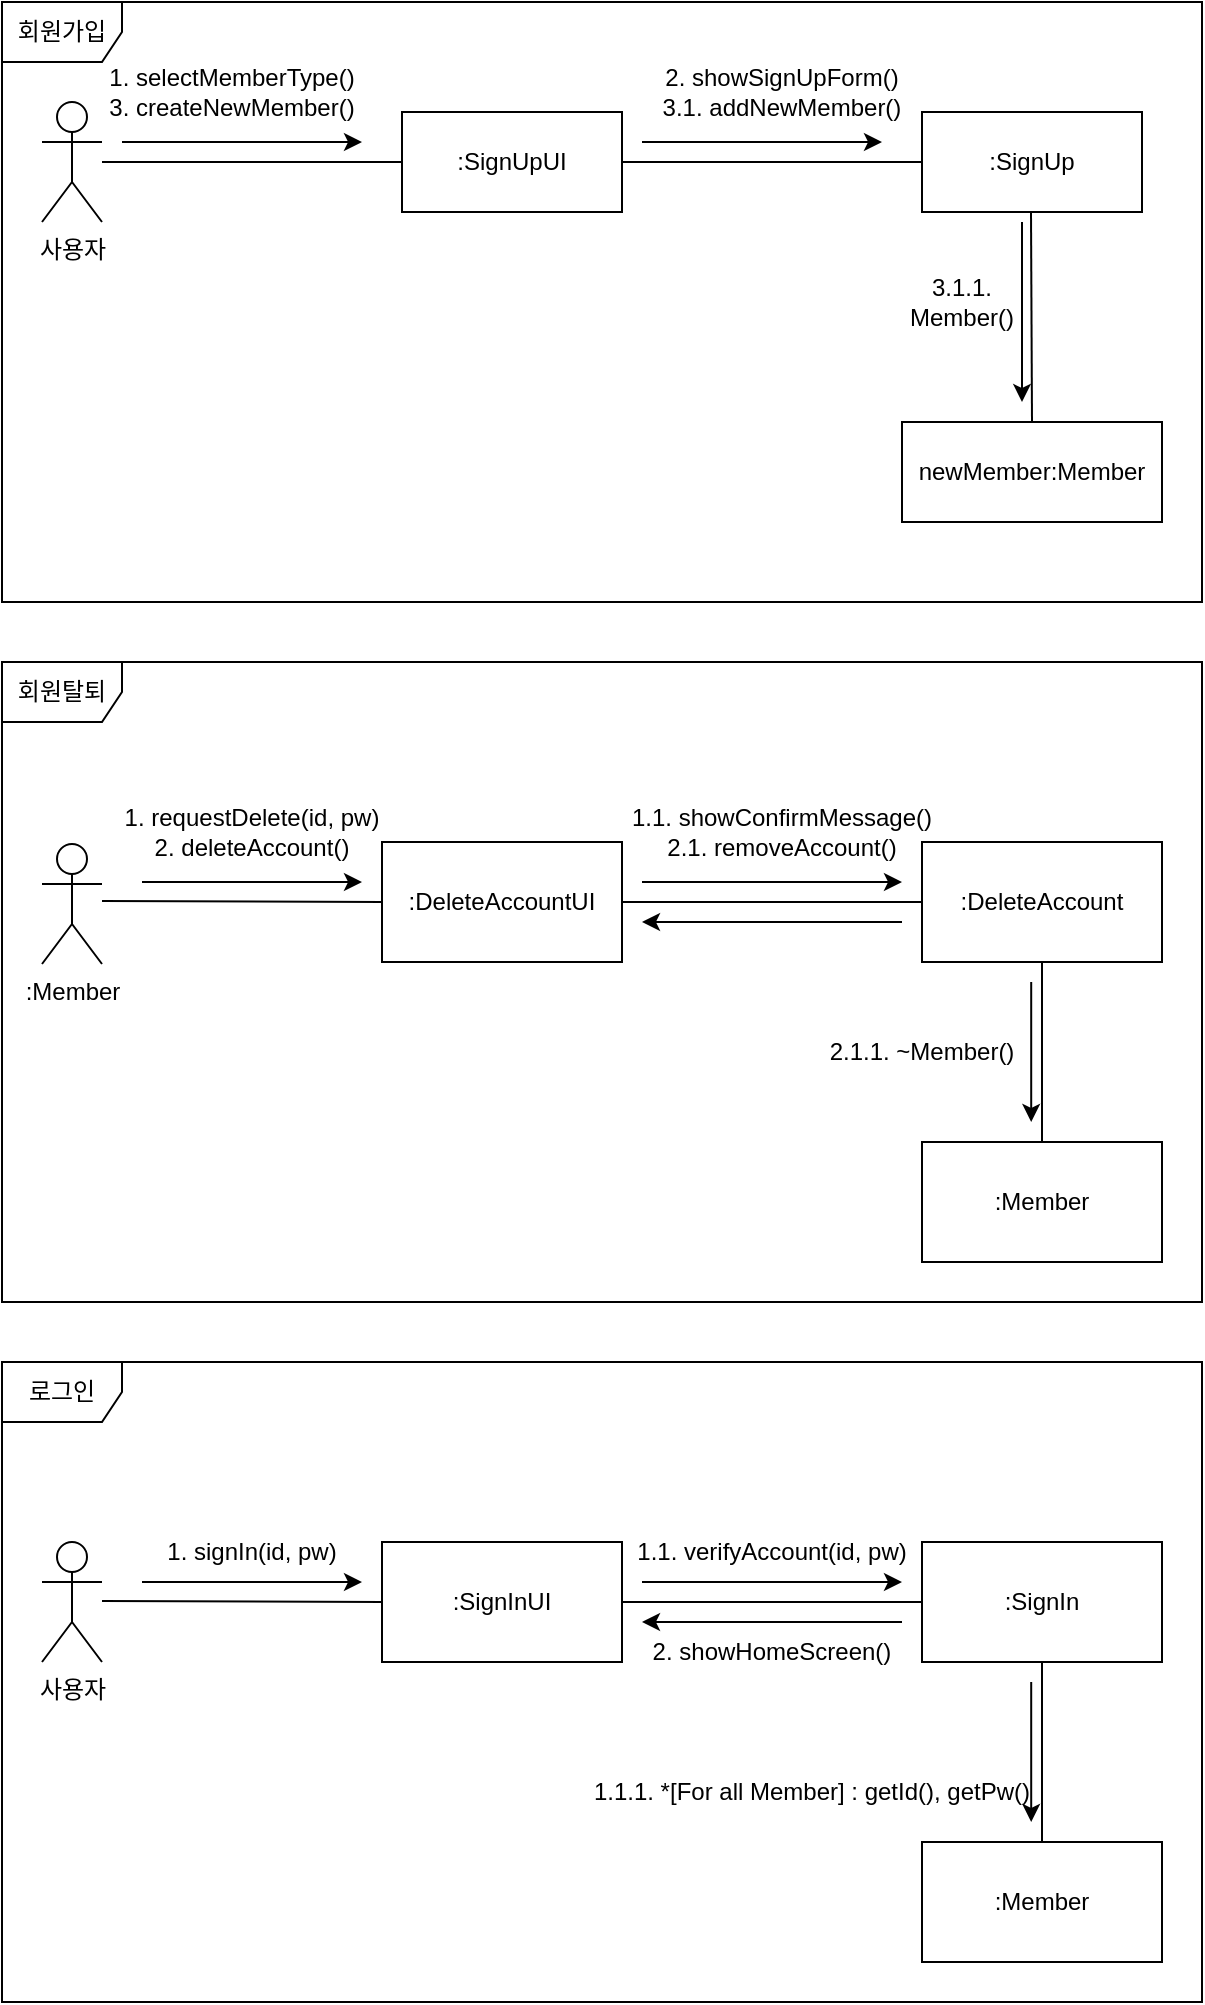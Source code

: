 <mxfile version="21.2.8" type="device" pages="3">
  <diagram name="cd-1" id="mp7kEBU_f_HY3jRFhSS2">
    <mxGraphModel dx="661" dy="702" grid="1" gridSize="10" guides="1" tooltips="1" connect="1" arrows="1" fold="1" page="1" pageScale="1" pageWidth="850" pageHeight="1100" math="0" shadow="0">
      <root>
        <mxCell id="0" />
        <mxCell id="1" parent="0" />
        <mxCell id="x7YrEeYMQ8s5IJfI4IxA-1" value="사용자" style="shape=umlActor;verticalLabelPosition=bottom;verticalAlign=top;html=1;outlineConnect=0;" parent="1" vertex="1">
          <mxGeometry x="100" y="810" width="30" height="60" as="geometry" />
        </mxCell>
        <mxCell id="vqhhumunK9ufTBRM4oUW-1" value=":SignInUI" style="rounded=0;whiteSpace=wrap;html=1;" vertex="1" parent="1">
          <mxGeometry x="270" y="810" width="120" height="60" as="geometry" />
        </mxCell>
        <mxCell id="vqhhumunK9ufTBRM4oUW-2" value=":SignIn" style="rounded=0;whiteSpace=wrap;html=1;" vertex="1" parent="1">
          <mxGeometry x="540" y="810" width="120" height="60" as="geometry" />
        </mxCell>
        <mxCell id="vqhhumunK9ufTBRM4oUW-3" value=":Member" style="rounded=0;whiteSpace=wrap;html=1;" vertex="1" parent="1">
          <mxGeometry x="540" y="960" width="120" height="60" as="geometry" />
        </mxCell>
        <mxCell id="vqhhumunK9ufTBRM4oUW-4" value="" style="endArrow=none;html=1;rounded=0;entryX=0;entryY=0.5;entryDx=0;entryDy=0;" edge="1" parent="1" target="vqhhumunK9ufTBRM4oUW-1">
          <mxGeometry width="50" height="50" relative="1" as="geometry">
            <mxPoint x="130" y="839.5" as="sourcePoint" />
            <mxPoint x="290" y="830" as="targetPoint" />
          </mxGeometry>
        </mxCell>
        <mxCell id="vqhhumunK9ufTBRM4oUW-5" value="" style="endArrow=none;html=1;rounded=0;entryX=0;entryY=0.5;entryDx=0;entryDy=0;exitX=1;exitY=0.5;exitDx=0;exitDy=0;" edge="1" parent="1" source="vqhhumunK9ufTBRM4oUW-1" target="vqhhumunK9ufTBRM4oUW-2">
          <mxGeometry width="50" height="50" relative="1" as="geometry">
            <mxPoint x="420" y="839.5" as="sourcePoint" />
            <mxPoint x="590" y="840" as="targetPoint" />
          </mxGeometry>
        </mxCell>
        <mxCell id="vqhhumunK9ufTBRM4oUW-6" value="" style="endArrow=none;html=1;rounded=0;exitX=0.5;exitY=0;exitDx=0;exitDy=0;entryX=0.5;entryY=1;entryDx=0;entryDy=0;" edge="1" parent="1" source="vqhhumunK9ufTBRM4oUW-3" target="vqhhumunK9ufTBRM4oUW-2">
          <mxGeometry width="50" height="50" relative="1" as="geometry">
            <mxPoint x="610" y="920" as="sourcePoint" />
            <mxPoint x="660" y="870" as="targetPoint" />
          </mxGeometry>
        </mxCell>
        <mxCell id="vqhhumunK9ufTBRM4oUW-7" value="" style="endArrow=classic;html=1;rounded=0;" edge="1" parent="1">
          <mxGeometry width="50" height="50" relative="1" as="geometry">
            <mxPoint x="150" y="830" as="sourcePoint" />
            <mxPoint x="260" y="830" as="targetPoint" />
          </mxGeometry>
        </mxCell>
        <mxCell id="vqhhumunK9ufTBRM4oUW-8" value="" style="endArrow=classic;html=1;rounded=0;" edge="1" parent="1">
          <mxGeometry width="50" height="50" relative="1" as="geometry">
            <mxPoint x="400" y="830" as="sourcePoint" />
            <mxPoint x="530" y="830" as="targetPoint" />
          </mxGeometry>
        </mxCell>
        <mxCell id="vqhhumunK9ufTBRM4oUW-9" value="" style="endArrow=classic;html=1;rounded=0;" edge="1" parent="1">
          <mxGeometry width="50" height="50" relative="1" as="geometry">
            <mxPoint x="530" y="850" as="sourcePoint" />
            <mxPoint x="400" y="850" as="targetPoint" />
          </mxGeometry>
        </mxCell>
        <mxCell id="vqhhumunK9ufTBRM4oUW-10" value="" style="endArrow=classic;html=1;rounded=0;" edge="1" parent="1">
          <mxGeometry width="50" height="50" relative="1" as="geometry">
            <mxPoint x="594.6" y="880" as="sourcePoint" />
            <mxPoint x="594.6" y="950" as="targetPoint" />
          </mxGeometry>
        </mxCell>
        <mxCell id="vqhhumunK9ufTBRM4oUW-11" value="로그인" style="shape=umlFrame;whiteSpace=wrap;html=1;pointerEvents=0;" vertex="1" parent="1">
          <mxGeometry x="80" y="720" width="600" height="320" as="geometry" />
        </mxCell>
        <mxCell id="vqhhumunK9ufTBRM4oUW-12" value="사용자" style="shape=umlActor;verticalLabelPosition=bottom;verticalAlign=top;html=1;" vertex="1" parent="1">
          <mxGeometry x="100" y="90" width="30" height="60" as="geometry" />
        </mxCell>
        <mxCell id="vqhhumunK9ufTBRM4oUW-14" value=":SignUpUI" style="html=1;whiteSpace=wrap;" vertex="1" parent="1">
          <mxGeometry x="280" y="95" width="110" height="50" as="geometry" />
        </mxCell>
        <mxCell id="vqhhumunK9ufTBRM4oUW-15" value=":SignUp" style="html=1;whiteSpace=wrap;" vertex="1" parent="1">
          <mxGeometry x="540" y="95" width="110" height="50" as="geometry" />
        </mxCell>
        <mxCell id="vqhhumunK9ufTBRM4oUW-16" value="newMember:Member" style="html=1;whiteSpace=wrap;" vertex="1" parent="1">
          <mxGeometry x="530" y="250" width="130" height="50" as="geometry" />
        </mxCell>
        <mxCell id="vqhhumunK9ufTBRM4oUW-19" value="" style="endArrow=none;html=1;rounded=0;entryX=0;entryY=0.5;entryDx=0;entryDy=0;" edge="1" parent="1" target="vqhhumunK9ufTBRM4oUW-14">
          <mxGeometry width="50" height="50" relative="1" as="geometry">
            <mxPoint x="130" y="120" as="sourcePoint" />
            <mxPoint x="180" y="70" as="targetPoint" />
          </mxGeometry>
        </mxCell>
        <mxCell id="vqhhumunK9ufTBRM4oUW-20" value="" style="endArrow=none;html=1;rounded=0;entryX=0;entryY=0.5;entryDx=0;entryDy=0;" edge="1" parent="1" target="vqhhumunK9ufTBRM4oUW-15">
          <mxGeometry width="50" height="50" relative="1" as="geometry">
            <mxPoint x="390" y="120" as="sourcePoint" />
            <mxPoint x="440" y="70" as="targetPoint" />
          </mxGeometry>
        </mxCell>
        <mxCell id="vqhhumunK9ufTBRM4oUW-21" value="" style="endArrow=none;html=1;rounded=0;exitX=0.5;exitY=0;exitDx=0;exitDy=0;" edge="1" parent="1" source="vqhhumunK9ufTBRM4oUW-16">
          <mxGeometry width="50" height="50" relative="1" as="geometry">
            <mxPoint x="594.5" y="235" as="sourcePoint" />
            <mxPoint x="594.5" y="145" as="targetPoint" />
          </mxGeometry>
        </mxCell>
        <mxCell id="vqhhumunK9ufTBRM4oUW-24" value="" style="endArrow=classic;html=1;rounded=0;" edge="1" parent="1">
          <mxGeometry width="50" height="50" relative="1" as="geometry">
            <mxPoint x="140" y="110" as="sourcePoint" />
            <mxPoint x="260" y="110" as="targetPoint" />
          </mxGeometry>
        </mxCell>
        <mxCell id="vqhhumunK9ufTBRM4oUW-25" value="" style="endArrow=classic;html=1;rounded=0;" edge="1" parent="1">
          <mxGeometry width="50" height="50" relative="1" as="geometry">
            <mxPoint x="400" y="110" as="sourcePoint" />
            <mxPoint x="520" y="110" as="targetPoint" />
          </mxGeometry>
        </mxCell>
        <mxCell id="vqhhumunK9ufTBRM4oUW-26" value="" style="endArrow=classic;html=1;rounded=0;" edge="1" parent="1">
          <mxGeometry width="50" height="50" relative="1" as="geometry">
            <mxPoint x="590" y="150" as="sourcePoint" />
            <mxPoint x="590" y="240" as="targetPoint" />
          </mxGeometry>
        </mxCell>
        <mxCell id="vqhhumunK9ufTBRM4oUW-27" value="1. selectMemberType()&lt;br&gt;3. createNewMember()" style="text;html=1;strokeColor=none;fillColor=none;align=center;verticalAlign=middle;whiteSpace=wrap;rounded=0;" vertex="1" parent="1">
          <mxGeometry x="130" y="70" width="130" height="30" as="geometry" />
        </mxCell>
        <mxCell id="vqhhumunK9ufTBRM4oUW-29" value="2. showSignUpForm()&lt;br&gt;3.1. addNewMember()" style="text;html=1;strokeColor=none;fillColor=none;align=center;verticalAlign=middle;whiteSpace=wrap;rounded=0;" vertex="1" parent="1">
          <mxGeometry x="380" y="70" width="180" height="30" as="geometry" />
        </mxCell>
        <mxCell id="vqhhumunK9ufTBRM4oUW-31" value="3.1.1. Member()" style="text;html=1;strokeColor=none;fillColor=none;align=center;verticalAlign=middle;whiteSpace=wrap;rounded=0;" vertex="1" parent="1">
          <mxGeometry x="530" y="175" width="60" height="30" as="geometry" />
        </mxCell>
        <mxCell id="vqhhumunK9ufTBRM4oUW-32" value="회원가입" style="shape=umlFrame;whiteSpace=wrap;html=1;pointerEvents=0;" vertex="1" parent="1">
          <mxGeometry x="80" y="40" width="600" height="300" as="geometry" />
        </mxCell>
        <mxCell id="vqhhumunK9ufTBRM4oUW-33" value=":Member" style="shape=umlActor;verticalLabelPosition=bottom;verticalAlign=top;html=1;outlineConnect=0;" vertex="1" parent="1">
          <mxGeometry x="100" y="461" width="30" height="60" as="geometry" />
        </mxCell>
        <mxCell id="vqhhumunK9ufTBRM4oUW-34" value=":DeleteAccountUI" style="rounded=0;whiteSpace=wrap;html=1;" vertex="1" parent="1">
          <mxGeometry x="270" y="460" width="120" height="60" as="geometry" />
        </mxCell>
        <mxCell id="vqhhumunK9ufTBRM4oUW-35" value=":DeleteAccount" style="rounded=0;whiteSpace=wrap;html=1;" vertex="1" parent="1">
          <mxGeometry x="540" y="460" width="120" height="60" as="geometry" />
        </mxCell>
        <mxCell id="vqhhumunK9ufTBRM4oUW-36" value=":Member" style="rounded=0;whiteSpace=wrap;html=1;" vertex="1" parent="1">
          <mxGeometry x="540" y="610" width="120" height="60" as="geometry" />
        </mxCell>
        <mxCell id="vqhhumunK9ufTBRM4oUW-37" value="" style="endArrow=none;html=1;rounded=0;entryX=0;entryY=0.5;entryDx=0;entryDy=0;" edge="1" parent="1" target="vqhhumunK9ufTBRM4oUW-34">
          <mxGeometry width="50" height="50" relative="1" as="geometry">
            <mxPoint x="130" y="489.5" as="sourcePoint" />
            <mxPoint x="290" y="480" as="targetPoint" />
          </mxGeometry>
        </mxCell>
        <mxCell id="vqhhumunK9ufTBRM4oUW-38" value="" style="endArrow=none;html=1;rounded=0;entryX=0;entryY=0.5;entryDx=0;entryDy=0;exitX=1;exitY=0.5;exitDx=0;exitDy=0;" edge="1" parent="1" source="vqhhumunK9ufTBRM4oUW-34" target="vqhhumunK9ufTBRM4oUW-35">
          <mxGeometry width="50" height="50" relative="1" as="geometry">
            <mxPoint x="420" y="489.5" as="sourcePoint" />
            <mxPoint x="590" y="490" as="targetPoint" />
          </mxGeometry>
        </mxCell>
        <mxCell id="vqhhumunK9ufTBRM4oUW-39" value="" style="endArrow=none;html=1;rounded=0;exitX=0.5;exitY=0;exitDx=0;exitDy=0;entryX=0.5;entryY=1;entryDx=0;entryDy=0;" edge="1" parent="1" source="vqhhumunK9ufTBRM4oUW-36" target="vqhhumunK9ufTBRM4oUW-35">
          <mxGeometry width="50" height="50" relative="1" as="geometry">
            <mxPoint x="610" y="570" as="sourcePoint" />
            <mxPoint x="660" y="520" as="targetPoint" />
          </mxGeometry>
        </mxCell>
        <mxCell id="vqhhumunK9ufTBRM4oUW-40" value="" style="endArrow=classic;html=1;rounded=0;" edge="1" parent="1">
          <mxGeometry width="50" height="50" relative="1" as="geometry">
            <mxPoint x="150" y="480" as="sourcePoint" />
            <mxPoint x="260" y="480" as="targetPoint" />
          </mxGeometry>
        </mxCell>
        <mxCell id="vqhhumunK9ufTBRM4oUW-41" value="" style="endArrow=classic;html=1;rounded=0;" edge="1" parent="1">
          <mxGeometry width="50" height="50" relative="1" as="geometry">
            <mxPoint x="400" y="480" as="sourcePoint" />
            <mxPoint x="530" y="480" as="targetPoint" />
          </mxGeometry>
        </mxCell>
        <mxCell id="vqhhumunK9ufTBRM4oUW-42" value="" style="endArrow=classic;html=1;rounded=0;" edge="1" parent="1">
          <mxGeometry width="50" height="50" relative="1" as="geometry">
            <mxPoint x="530" y="500" as="sourcePoint" />
            <mxPoint x="400" y="500" as="targetPoint" />
          </mxGeometry>
        </mxCell>
        <mxCell id="vqhhumunK9ufTBRM4oUW-43" value="" style="endArrow=classic;html=1;rounded=0;" edge="1" parent="1">
          <mxGeometry width="50" height="50" relative="1" as="geometry">
            <mxPoint x="594.6" y="530" as="sourcePoint" />
            <mxPoint x="594.6" y="600" as="targetPoint" />
          </mxGeometry>
        </mxCell>
        <mxCell id="vqhhumunK9ufTBRM4oUW-44" value="회원탈퇴" style="shape=umlFrame;whiteSpace=wrap;html=1;pointerEvents=0;" vertex="1" parent="1">
          <mxGeometry x="80" y="370" width="600" height="320" as="geometry" />
        </mxCell>
        <mxCell id="eeyjSRzWcwsqvVGfKqYl-1" value="1. requestDelete(id, pw)&lt;br&gt;2. deleteAccount()" style="text;html=1;strokeColor=none;fillColor=none;align=center;verticalAlign=middle;whiteSpace=wrap;rounded=0;" vertex="1" parent="1">
          <mxGeometry x="140" y="440" width="130" height="30" as="geometry" />
        </mxCell>
        <mxCell id="eeyjSRzWcwsqvVGfKqYl-2" value="1.1. showConfirmMessage()&lt;br&gt;2.1. removeAccount()" style="text;html=1;strokeColor=none;fillColor=none;align=center;verticalAlign=middle;whiteSpace=wrap;rounded=0;" vertex="1" parent="1">
          <mxGeometry x="390" y="440" width="160" height="30" as="geometry" />
        </mxCell>
        <mxCell id="eeyjSRzWcwsqvVGfKqYl-3" value="2.1.1. ~Member()" style="text;html=1;strokeColor=none;fillColor=none;align=center;verticalAlign=middle;whiteSpace=wrap;rounded=0;" vertex="1" parent="1">
          <mxGeometry x="490" y="550" width="100" height="30" as="geometry" />
        </mxCell>
        <mxCell id="eeyjSRzWcwsqvVGfKqYl-4" value="1. signIn(id, pw)" style="text;html=1;strokeColor=none;fillColor=none;align=center;verticalAlign=middle;whiteSpace=wrap;rounded=0;" vertex="1" parent="1">
          <mxGeometry x="160" y="800" width="90" height="30" as="geometry" />
        </mxCell>
        <mxCell id="eeyjSRzWcwsqvVGfKqYl-7" value="1.1. verifyAccount(id, pw)" style="text;html=1;strokeColor=none;fillColor=none;align=center;verticalAlign=middle;whiteSpace=wrap;rounded=0;" vertex="1" parent="1">
          <mxGeometry x="390" y="800" width="150" height="30" as="geometry" />
        </mxCell>
        <mxCell id="eeyjSRzWcwsqvVGfKqYl-9" value="1.1.1. *[For all Member] : getId(),&amp;nbsp;getPw()" style="text;html=1;strokeColor=none;fillColor=none;align=center;verticalAlign=middle;whiteSpace=wrap;rounded=0;" vertex="1" parent="1">
          <mxGeometry x="370" y="920" width="230" height="30" as="geometry" />
        </mxCell>
        <mxCell id="eeyjSRzWcwsqvVGfKqYl-10" value="2. showHomeScreen()" style="text;html=1;strokeColor=none;fillColor=none;align=center;verticalAlign=middle;whiteSpace=wrap;rounded=0;" vertex="1" parent="1">
          <mxGeometry x="390" y="850" width="150" height="30" as="geometry" />
        </mxCell>
      </root>
    </mxGraphModel>
  </diagram>
  <diagram id="QEE8JB87h5NNfzg9t4cS" name="cd-2">
    <mxGraphModel dx="751" dy="798" grid="1" gridSize="10" guides="1" tooltips="1" connect="1" arrows="1" fold="1" page="1" pageScale="1" pageWidth="850" pageHeight="1100" math="0" shadow="0">
      <root>
        <mxCell id="0" />
        <mxCell id="1" parent="0" />
        <mxCell id="gPK6U9rn6PsHP9oLCfK9-1" value=":Member" style="shape=umlActor;verticalLabelPosition=bottom;verticalAlign=top;html=1;outlineConnect=0;" vertex="1" parent="1">
          <mxGeometry x="100" y="170" width="30" height="60" as="geometry" />
        </mxCell>
        <mxCell id="gPK6U9rn6PsHP9oLCfK9-2" value=":SignOutUI" style="rounded=0;whiteSpace=wrap;html=1;" vertex="1" parent="1">
          <mxGeometry x="270" y="170" width="120" height="60" as="geometry" />
        </mxCell>
        <mxCell id="gPK6U9rn6PsHP9oLCfK9-3" value=":SignOut" style="rounded=0;whiteSpace=wrap;html=1;" vertex="1" parent="1">
          <mxGeometry x="540" y="170" width="120" height="60" as="geometry" />
        </mxCell>
        <mxCell id="gPK6U9rn6PsHP9oLCfK9-5" value="" style="endArrow=none;html=1;rounded=0;entryX=0;entryY=0.5;entryDx=0;entryDy=0;" edge="1" parent="1" target="gPK6U9rn6PsHP9oLCfK9-2">
          <mxGeometry width="50" height="50" relative="1" as="geometry">
            <mxPoint x="130" y="199.5" as="sourcePoint" />
            <mxPoint x="290" y="190" as="targetPoint" />
          </mxGeometry>
        </mxCell>
        <mxCell id="gPK6U9rn6PsHP9oLCfK9-6" value="" style="endArrow=none;html=1;rounded=0;entryX=0;entryY=0.5;entryDx=0;entryDy=0;exitX=1;exitY=0.5;exitDx=0;exitDy=0;" edge="1" parent="1" source="gPK6U9rn6PsHP9oLCfK9-2" target="gPK6U9rn6PsHP9oLCfK9-3">
          <mxGeometry width="50" height="50" relative="1" as="geometry">
            <mxPoint x="420" y="199.5" as="sourcePoint" />
            <mxPoint x="590" y="200" as="targetPoint" />
          </mxGeometry>
        </mxCell>
        <mxCell id="gPK6U9rn6PsHP9oLCfK9-8" value="" style="endArrow=classic;html=1;rounded=0;" edge="1" parent="1">
          <mxGeometry width="50" height="50" relative="1" as="geometry">
            <mxPoint x="150" y="190" as="sourcePoint" />
            <mxPoint x="260" y="190" as="targetPoint" />
          </mxGeometry>
        </mxCell>
        <mxCell id="gPK6U9rn6PsHP9oLCfK9-9" value="" style="endArrow=classic;html=1;rounded=0;" edge="1" parent="1">
          <mxGeometry width="50" height="50" relative="1" as="geometry">
            <mxPoint x="400" y="190" as="sourcePoint" />
            <mxPoint x="530" y="190" as="targetPoint" />
          </mxGeometry>
        </mxCell>
        <mxCell id="gPK6U9rn6PsHP9oLCfK9-12" value="로그아웃" style="shape=umlFrame;whiteSpace=wrap;html=1;pointerEvents=0;" vertex="1" parent="1">
          <mxGeometry x="80" y="80" width="600" height="260" as="geometry" />
        </mxCell>
        <mxCell id="gPK6U9rn6PsHP9oLCfK9-15" value="1. signOut()" style="text;html=1;strokeColor=none;fillColor=none;align=center;verticalAlign=middle;whiteSpace=wrap;rounded=0;" vertex="1" parent="1">
          <mxGeometry x="170" y="160" width="70" height="30" as="geometry" />
        </mxCell>
        <mxCell id="gPK6U9rn6PsHP9oLCfK9-16" value="1.1. showFirstScreen()" style="text;html=1;strokeColor=none;fillColor=none;align=center;verticalAlign=middle;whiteSpace=wrap;rounded=0;" vertex="1" parent="1">
          <mxGeometry x="400" y="160" width="135" height="30" as="geometry" />
        </mxCell>
      </root>
    </mxGraphModel>
  </diagram>
  <diagram id="vUz4b7leZiVSBEufzH5Q" name="Use case class diagram">
    <mxGraphModel dx="826" dy="878" grid="1" gridSize="10" guides="1" tooltips="1" connect="1" arrows="1" fold="1" page="1" pageScale="1" pageWidth="850" pageHeight="1100" math="0" shadow="0">
      <root>
        <mxCell id="0" />
        <mxCell id="1" parent="0" />
        <mxCell id="Sx0gdtx4WeoarH13EXGp-1" value="&lt;p style=&quot;margin:0px;margin-top:4px;text-align:center;&quot;&gt;&lt;b&gt;&amp;lt;&amp;lt;boundary&amp;gt;&amp;gt;&lt;/b&gt;&lt;/p&gt;&lt;p style=&quot;margin:0px;margin-top:4px;text-align:center;&quot;&gt;&lt;b&gt;User Interface::SignUpUI&lt;/b&gt;&lt;/p&gt;&lt;hr size=&quot;1&quot;&gt;&lt;p style=&quot;margin:0px;margin-left:4px;&quot;&gt;&lt;br&gt;&lt;/p&gt;&lt;hr size=&quot;1&quot;&gt;&lt;p style=&quot;margin:0px;margin-left:4px;&quot;&gt;selectMemberType()&lt;/p&gt;&lt;p style=&quot;margin:0px;margin-left:4px;&quot;&gt;createNewMember()&lt;/p&gt;" style="verticalAlign=top;align=left;overflow=fill;fontSize=12;fontFamily=Helvetica;html=1;whiteSpace=wrap;" vertex="1" parent="1">
          <mxGeometry x="120" y="40" width="160" height="110" as="geometry" />
        </mxCell>
        <mxCell id="Sx0gdtx4WeoarH13EXGp-2" value="&lt;p style=&quot;margin:0px;margin-top:4px;text-align:center;&quot;&gt;&lt;b&gt;&amp;lt;&amp;lt;control&amp;gt;&amp;gt;&lt;/b&gt;&lt;/p&gt;&lt;p style=&quot;margin:0px;margin-top:4px;text-align:center;&quot;&gt;&lt;b&gt;Control::SignUp&lt;/b&gt;&lt;/p&gt;&lt;hr size=&quot;1&quot;&gt;&lt;p style=&quot;margin:0px;margin-left:4px;&quot;&gt;&lt;br&gt;&lt;/p&gt;&lt;hr size=&quot;1&quot;&gt;&lt;p style=&quot;margin:0px;margin-left:4px;&quot;&gt;showSignUpForm()&lt;/p&gt;&lt;p style=&quot;margin:0px;margin-left:4px;&quot;&gt;addNewMember()&lt;/p&gt;" style="verticalAlign=top;align=left;overflow=fill;fontSize=12;fontFamily=Helvetica;html=1;whiteSpace=wrap;" vertex="1" parent="1">
          <mxGeometry x="420" y="40" width="160" height="110" as="geometry" />
        </mxCell>
        <mxCell id="RPu0iS_LpBdkOd3DgQku-1" value="&lt;p style=&quot;margin:0px;margin-top:4px;text-align:center;&quot;&gt;&lt;b&gt;&amp;lt;&amp;lt;entity&amp;gt;&amp;gt;&lt;/b&gt;&lt;/p&gt;&lt;p style=&quot;margin:0px;margin-top:4px;text-align:center;&quot;&gt;&lt;b&gt;Member&lt;/b&gt;&lt;/p&gt;&lt;hr size=&quot;1&quot;&gt;&lt;p style=&quot;margin:0px;margin-left:4px;&quot;&gt;address&lt;/p&gt;&lt;p style=&quot;margin:0px;margin-left:4px;&quot;&gt;phoneNum&lt;/p&gt;&lt;hr size=&quot;1&quot;&gt;&lt;p style=&quot;margin:0px;margin-left:4px;&quot;&gt;&lt;br&gt;&lt;/p&gt;" style="verticalAlign=top;align=left;overflow=fill;fontSize=12;fontFamily=Helvetica;html=1;whiteSpace=wrap;" vertex="1" parent="1">
          <mxGeometry x="270" y="620" width="160" height="110" as="geometry" />
        </mxCell>
        <mxCell id="RPu0iS_LpBdkOd3DgQku-2" value="&lt;p style=&quot;margin:0px;margin-top:4px;text-align:center;&quot;&gt;&lt;b&gt;&amp;lt;&amp;lt;entity&amp;gt;&amp;gt;&lt;/b&gt;&lt;/p&gt;&lt;p style=&quot;margin:0px;margin-top:4px;text-align:center;&quot;&gt;&lt;b&gt;GeneralMember&lt;/b&gt;&lt;/p&gt;&lt;hr size=&quot;1&quot;&gt;&lt;p style=&quot;margin:0px;margin-left:4px;&quot;&gt;name&lt;/p&gt;&lt;p style=&quot;margin:0px;margin-left:4px;&quot;&gt;regNum&lt;/p&gt;&lt;hr size=&quot;1&quot;&gt;&lt;p style=&quot;margin:0px;margin-left:4px;&quot;&gt;&lt;br&gt;&lt;/p&gt;" style="verticalAlign=top;align=left;overflow=fill;fontSize=12;fontFamily=Helvetica;html=1;whiteSpace=wrap;" vertex="1" parent="1">
          <mxGeometry x="150" y="860" width="160" height="110" as="geometry" />
        </mxCell>
        <mxCell id="RPu0iS_LpBdkOd3DgQku-3" value="&lt;p style=&quot;margin:0px;margin-top:4px;text-align:center;&quot;&gt;&lt;b&gt;&amp;lt;&amp;lt;entity&amp;gt;&amp;gt;&lt;/b&gt;&lt;/p&gt;&lt;p style=&quot;margin:0px;margin-top:4px;text-align:center;&quot;&gt;&lt;b&gt;CompanyMember&lt;/b&gt;&lt;/p&gt;&lt;hr size=&quot;1&quot;&gt;&lt;p style=&quot;margin:0px;margin-left:4px;&quot;&gt;companyName&lt;/p&gt;&lt;p style=&quot;margin:0px;margin-left:4px;&quot;&gt;businessNum&lt;/p&gt;&lt;hr size=&quot;1&quot;&gt;&lt;p style=&quot;margin:0px;margin-left:4px;&quot;&gt;&lt;br&gt;&lt;/p&gt;" style="verticalAlign=top;align=left;overflow=fill;fontSize=12;fontFamily=Helvetica;html=1;whiteSpace=wrap;" vertex="1" parent="1">
          <mxGeometry x="400" y="860" width="160" height="110" as="geometry" />
        </mxCell>
        <mxCell id="tfYswapJPiesSvqaoB08-2" value="&lt;p style=&quot;margin:0px;margin-top:4px;text-align:center;&quot;&gt;&lt;b&gt;&amp;lt;&amp;lt;boundary&amp;gt;&amp;gt;&lt;/b&gt;&lt;/p&gt;&lt;p style=&quot;margin:0px;margin-top:4px;text-align:center;&quot;&gt;&lt;b&gt;User Interface::DeleteAccountUI&lt;/b&gt;&lt;/p&gt;&lt;hr size=&quot;1&quot;&gt;&lt;p style=&quot;margin:0px;margin-left:4px;&quot;&gt;&lt;br&gt;&lt;/p&gt;&lt;hr size=&quot;1&quot;&gt;&lt;p style=&quot;margin:0px;margin-left:4px;&quot;&gt;requestDelete()&lt;/p&gt;&lt;p style=&quot;margin:0px;margin-left:4px;&quot;&gt;deleteAccount()&lt;/p&gt;" style="verticalAlign=top;align=left;overflow=fill;fontSize=12;fontFamily=Helvetica;html=1;whiteSpace=wrap;" vertex="1" parent="1">
          <mxGeometry x="105" y="170" width="190" height="110" as="geometry" />
        </mxCell>
        <mxCell id="tfYswapJPiesSvqaoB08-3" value="&lt;p style=&quot;margin:0px;margin-top:4px;text-align:center;&quot;&gt;&lt;b&gt;&amp;lt;&amp;lt;control&amp;gt;&amp;gt;&lt;/b&gt;&lt;/p&gt;&lt;p style=&quot;margin:0px;margin-top:4px;text-align:center;&quot;&gt;&lt;b&gt;Control::DeleteAccount&lt;/b&gt;&lt;/p&gt;&lt;hr size=&quot;1&quot;&gt;&lt;p style=&quot;margin:0px;margin-left:4px;&quot;&gt;&lt;br&gt;&lt;/p&gt;&lt;hr size=&quot;1&quot;&gt;&lt;p style=&quot;margin:0px;margin-left:4px;&quot;&gt;showConfirmMessage()&lt;/p&gt;&lt;p style=&quot;margin:0px;margin-left:4px;&quot;&gt;removeAccount()&lt;/p&gt;" style="verticalAlign=top;align=left;overflow=fill;fontSize=12;fontFamily=Helvetica;html=1;whiteSpace=wrap;" vertex="1" parent="1">
          <mxGeometry x="420" y="170" width="160" height="110" as="geometry" />
        </mxCell>
        <mxCell id="tfYswapJPiesSvqaoB08-4" value="&lt;p style=&quot;margin:0px;margin-top:4px;text-align:center;&quot;&gt;&lt;b&gt;&amp;lt;&amp;lt;boundary&amp;gt;&amp;gt;&lt;/b&gt;&lt;/p&gt;&lt;p style=&quot;margin:0px;margin-top:4px;text-align:center;&quot;&gt;&lt;b&gt;User Interface::SignInUI&lt;/b&gt;&lt;/p&gt;&lt;hr size=&quot;1&quot;&gt;&lt;p style=&quot;margin:0px;margin-left:4px;&quot;&gt;&lt;br&gt;&lt;/p&gt;&lt;hr size=&quot;1&quot;&gt;&lt;p style=&quot;margin:0px;margin-left:4px;&quot;&gt;signIn()&lt;/p&gt;&lt;p style=&quot;margin:0px;margin-left:4px;&quot;&gt;showHomeScreen()&lt;br&gt;&lt;/p&gt;" style="verticalAlign=top;align=left;overflow=fill;fontSize=12;fontFamily=Helvetica;html=1;whiteSpace=wrap;" vertex="1" parent="1">
          <mxGeometry x="120" y="300" width="160" height="110" as="geometry" />
        </mxCell>
        <mxCell id="tfYswapJPiesSvqaoB08-5" value="&lt;p style=&quot;margin:0px;margin-top:4px;text-align:center;&quot;&gt;&lt;b&gt;&amp;lt;&amp;lt;control&amp;gt;&amp;gt;&lt;/b&gt;&lt;/p&gt;&lt;p style=&quot;margin:0px;margin-top:4px;text-align:center;&quot;&gt;&lt;b&gt;Control::SignIn&lt;/b&gt;&lt;/p&gt;&lt;hr size=&quot;1&quot;&gt;&lt;p style=&quot;margin:0px;margin-left:4px;&quot;&gt;&lt;br&gt;&lt;/p&gt;&lt;hr size=&quot;1&quot;&gt;&lt;p style=&quot;margin:0px;margin-left:4px;&quot;&gt;verifyAccount()&lt;/p&gt;" style="verticalAlign=top;align=left;overflow=fill;fontSize=12;fontFamily=Helvetica;html=1;whiteSpace=wrap;" vertex="1" parent="1">
          <mxGeometry x="420" y="300" width="160" height="100" as="geometry" />
        </mxCell>
        <mxCell id="tfYswapJPiesSvqaoB08-6" value="&lt;p style=&quot;margin:0px;margin-top:4px;text-align:center;&quot;&gt;&lt;b&gt;&amp;lt;&amp;lt;boundary&amp;gt;&amp;gt;&lt;/b&gt;&lt;/p&gt;&lt;p style=&quot;margin:0px;margin-top:4px;text-align:center;&quot;&gt;&lt;b&gt;User Interface::SignOutUI&lt;/b&gt;&lt;/p&gt;&lt;hr size=&quot;1&quot;&gt;&lt;p style=&quot;margin:0px;margin-left:4px;&quot;&gt;&lt;br&gt;&lt;/p&gt;&lt;hr size=&quot;1&quot;&gt;&lt;p style=&quot;margin:0px;margin-left:4px;&quot;&gt;signOut()&lt;/p&gt;" style="verticalAlign=top;align=left;overflow=fill;fontSize=12;fontFamily=Helvetica;html=1;whiteSpace=wrap;" vertex="1" parent="1">
          <mxGeometry x="120" y="430" width="160" height="100" as="geometry" />
        </mxCell>
        <mxCell id="tfYswapJPiesSvqaoB08-7" value="&lt;p style=&quot;margin:0px;margin-top:4px;text-align:center;&quot;&gt;&lt;b&gt;&amp;lt;&amp;lt;control&amp;gt;&amp;gt;&lt;/b&gt;&lt;/p&gt;&lt;p style=&quot;margin:0px;margin-top:4px;text-align:center;&quot;&gt;&lt;b&gt;Control::SignOut&lt;/b&gt;&lt;/p&gt;&lt;hr size=&quot;1&quot;&gt;&lt;p style=&quot;margin:0px;margin-left:4px;&quot;&gt;&lt;br&gt;&lt;/p&gt;&lt;hr size=&quot;1&quot;&gt;&lt;p style=&quot;margin:0px;margin-left:4px;&quot;&gt;showFirstScreen()&lt;/p&gt;" style="verticalAlign=top;align=left;overflow=fill;fontSize=12;fontFamily=Helvetica;html=1;whiteSpace=wrap;" vertex="1" parent="1">
          <mxGeometry x="420" y="430" width="160" height="100" as="geometry" />
        </mxCell>
        <mxCell id="KikA47Y4Q8AzEVkftk9a-2" value="" style="endArrow=block;endSize=16;endFill=0;html=1;rounded=0;entryX=0.5;entryY=1;entryDx=0;entryDy=0;exitX=0.5;exitY=0;exitDx=0;exitDy=0;" edge="1" parent="1" source="RPu0iS_LpBdkOd3DgQku-2" target="RPu0iS_LpBdkOd3DgQku-1">
          <mxGeometry width="160" relative="1" as="geometry">
            <mxPoint x="190" y="820" as="sourcePoint" />
            <mxPoint x="350" y="820" as="targetPoint" />
          </mxGeometry>
        </mxCell>
        <mxCell id="KikA47Y4Q8AzEVkftk9a-3" value="" style="endArrow=block;endSize=16;endFill=0;html=1;rounded=0;entryX=0.5;entryY=1;entryDx=0;entryDy=0;exitX=0.5;exitY=0;exitDx=0;exitDy=0;" edge="1" parent="1" source="RPu0iS_LpBdkOd3DgQku-3" target="RPu0iS_LpBdkOd3DgQku-1">
          <mxGeometry width="160" relative="1" as="geometry">
            <mxPoint x="520" y="820" as="sourcePoint" />
            <mxPoint x="350" y="740" as="targetPoint" />
          </mxGeometry>
        </mxCell>
      </root>
    </mxGraphModel>
  </diagram>
</mxfile>
